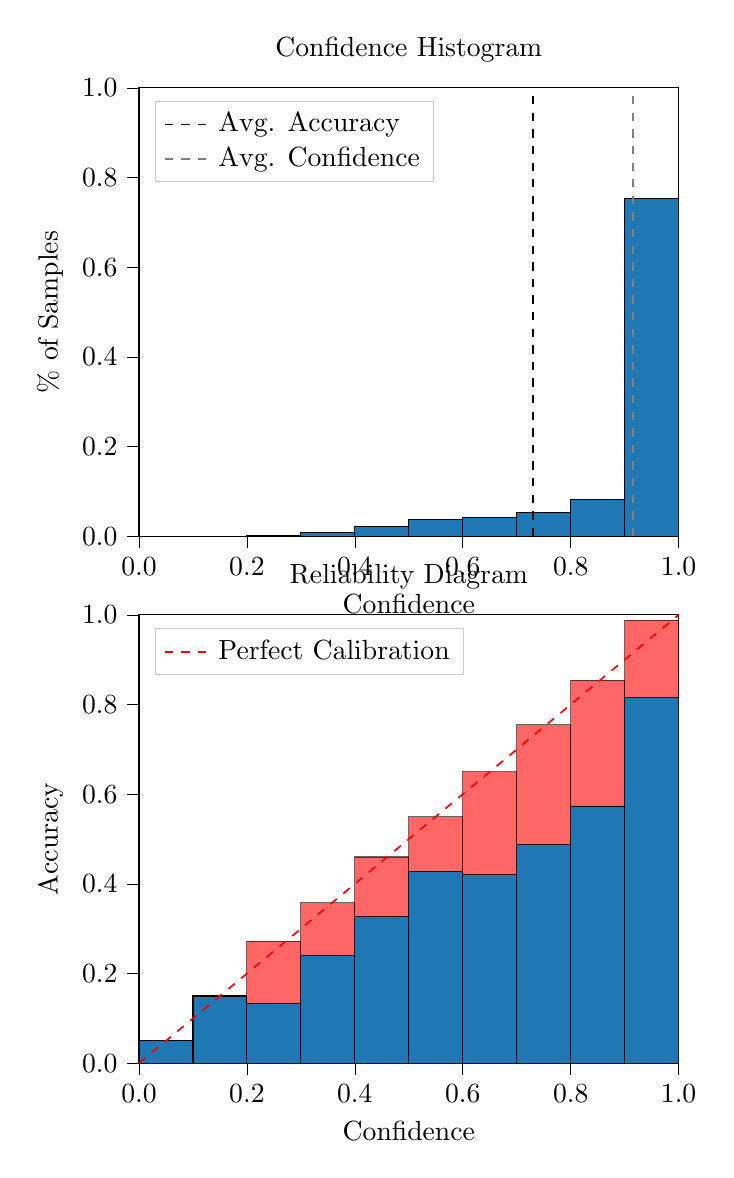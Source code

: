 % This file was created by tikzplotlib v0.9.8.
\begin{tikzpicture}

\definecolor{color0}{rgb}{0.122,0.467,0.706}

\begin{groupplot}[group style={group size=1 by 2}]
\nextgroupplot[
legend cell align={left},
legend style={
  fill opacity=0.8,
  draw opacity=1,
  text opacity=1,
  at={(0.03,0.97)},
  anchor=north west,
  draw=white!80!black
},
tick align=outside,
tick pos=left,
title={Confidence Histogram},
x grid style={white!69.02!black},
xlabel={Confidence},
xmin=0, xmax=1,
xtick style={color=black},
xtick={0,0.2,0.4,0.6,0.8,1},
xticklabels={0.0,0.2,0.4,0.6,0.8,1.0},
y grid style={white!69.02!black},
ylabel={\% of Samples},
ymin=0, ymax=1,
ytick style={color=black},
ytick={0,0.2,0.4,0.6,0.8,1},
yticklabels={0.0,0.2,0.4,0.6,0.8,1.0}
]
\draw[draw=black,fill=color0] (axis cs:-6.939e-18,0) rectangle (axis cs:0.1,0);
\draw[draw=black,fill=color0] (axis cs:0.1,0) rectangle (axis cs:0.2,0);
\draw[draw=black,fill=color0] (axis cs:0.2,0) rectangle (axis cs:0.3,0.002);
\draw[draw=black,fill=color0] (axis cs:0.3,0) rectangle (axis cs:0.4,0.008);
\draw[draw=black,fill=color0] (axis cs:0.4,0) rectangle (axis cs:0.5,0.022);
\draw[draw=black,fill=color0] (axis cs:0.5,0) rectangle (axis cs:0.6,0.038);
\draw[draw=black,fill=color0] (axis cs:0.6,0) rectangle (axis cs:0.7,0.042);
\draw[draw=black,fill=color0] (axis cs:0.7,0) rectangle (axis cs:0.8,0.053);
\draw[draw=black,fill=color0] (axis cs:0.8,0) rectangle (axis cs:0.9,0.082);
\draw[draw=black,fill=color0] (axis cs:0.9,0) rectangle (axis cs:1,0.753);
\addplot [semithick, black, dashed]
table {%
0.73 0
0.73 1
};
\addlegendentry{Avg. Accuracy}
\addplot [semithick, white!50.196!black, dashed]
table {%
0.916 0
0.916 1
};
\addlegendentry{Avg. Confidence}

\nextgroupplot[
legend cell align={left},
legend style={
  fill opacity=0.8,
  draw opacity=1,
  text opacity=1,
  at={(0.03,0.97)},
  anchor=north west,
  draw=white!80!black
},
tick align=outside,
tick pos=left,
title={Reliability Diagram},
x grid style={white!69.02!black},
xlabel={Confidence},
xmin=0, xmax=1,
xtick style={color=black},
xtick={0,0.2,0.4,0.6,0.8,1},
xticklabels={0.0,0.2,0.4,0.6,0.8,1.0},
y grid style={white!69.02!black},
ylabel={Accuracy},
ymin=0, ymax=1,
ytick style={color=black},
ytick={0,0.2,0.4,0.6,0.8,1},
yticklabels={0.0,0.2,0.4,0.6,0.8,1.0}
]
\draw[draw=black,fill=color0] (axis cs:-6.939e-18,0) rectangle (axis cs:0.1,0.05);
\draw[draw=black,fill=color0] (axis cs:0.1,0) rectangle (axis cs:0.2,0.15);
\draw[draw=black,fill=color0] (axis cs:0.2,0) rectangle (axis cs:0.3,0.133);
\draw[draw=black,fill=color0] (axis cs:0.3,0) rectangle (axis cs:0.4,0.24);
\draw[draw=black,fill=color0] (axis cs:0.4,0) rectangle (axis cs:0.5,0.327);
\draw[draw=black,fill=color0] (axis cs:0.5,0) rectangle (axis cs:0.6,0.428);
\draw[draw=black,fill=color0] (axis cs:0.6,0) rectangle (axis cs:0.7,0.421);
\draw[draw=black,fill=color0] (axis cs:0.7,0) rectangle (axis cs:0.8,0.487);
\draw[draw=black,fill=color0] (axis cs:0.8,0) rectangle (axis cs:0.9,0.573);
\draw[draw=black,fill=color0] (axis cs:0.9,0) rectangle (axis cs:1,0.815);
\draw[draw=black,fill=red,opacity=0.6] (axis cs:-6.939e-18,0.05) rectangle (axis cs:0.1,0.05);
\draw[draw=black,fill=red,opacity=0.6] (axis cs:0.1,0.15) rectangle (axis cs:0.2,0.15);
\draw[draw=black,fill=red,opacity=0.6] (axis cs:0.2,0.133) rectangle (axis cs:0.3,0.272);
\draw[draw=black,fill=red,opacity=0.6] (axis cs:0.3,0.24) rectangle (axis cs:0.4,0.358);
\draw[draw=black,fill=red,opacity=0.6] (axis cs:0.4,0.327) rectangle (axis cs:0.5,0.46);
\draw[draw=black,fill=red,opacity=0.6] (axis cs:0.5,0.428) rectangle (axis cs:0.6,0.55);
\draw[draw=black,fill=red,opacity=0.6] (axis cs:0.6,0.421) rectangle (axis cs:0.7,0.65);
\draw[draw=black,fill=red,opacity=0.6] (axis cs:0.7,0.487) rectangle (axis cs:0.8,0.755);
\draw[draw=black,fill=red,opacity=0.6] (axis cs:0.8,0.573) rectangle (axis cs:0.9,0.854);
\draw[draw=black,fill=red,opacity=0.6] (axis cs:0.9,0.815) rectangle (axis cs:1,0.988);
\addplot [semithick, red, dashed]
table {%
0 0
1 1
};
\addlegendentry{Perfect Calibration}
\end{groupplot}

\end{tikzpicture}

